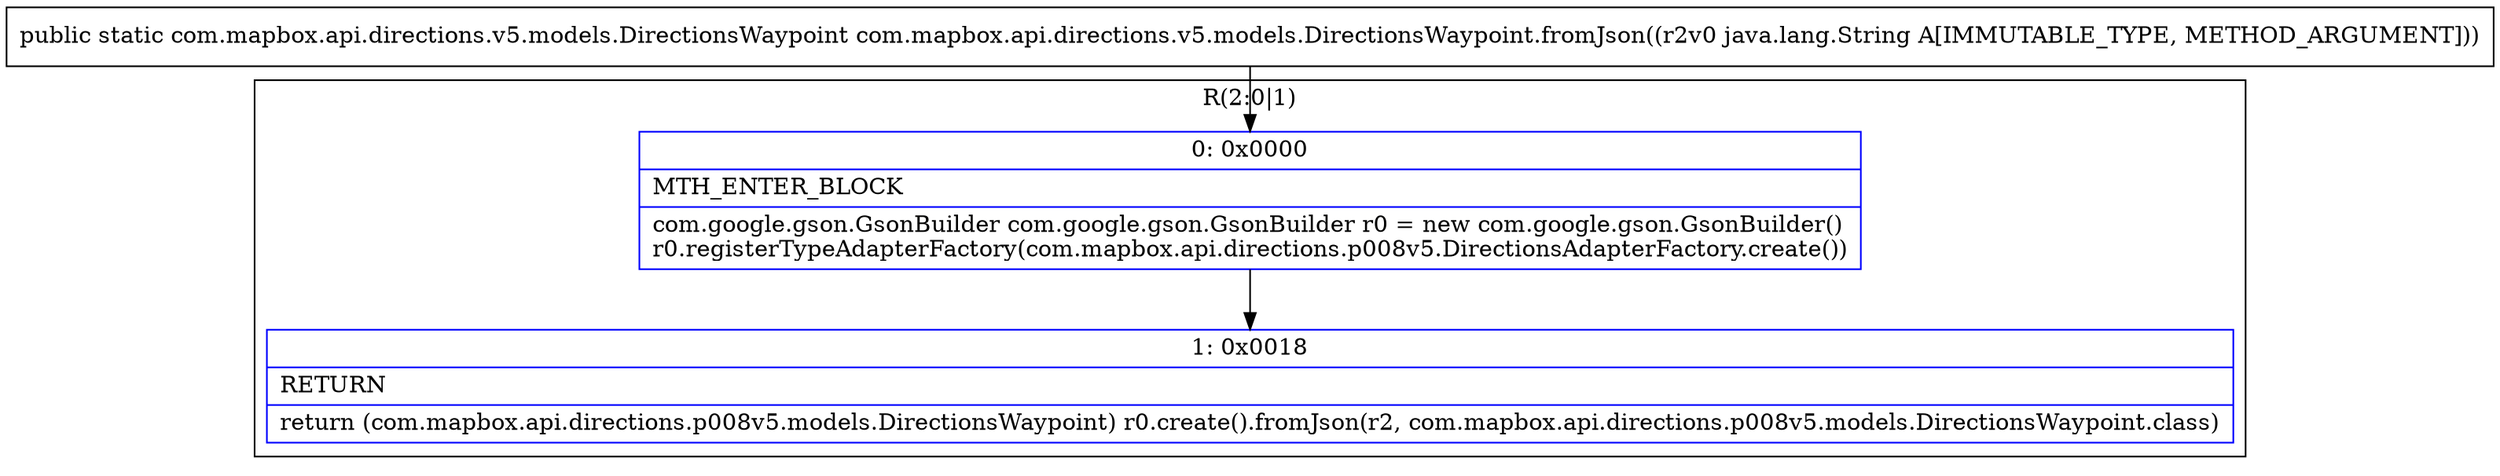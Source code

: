 digraph "CFG forcom.mapbox.api.directions.v5.models.DirectionsWaypoint.fromJson(Ljava\/lang\/String;)Lcom\/mapbox\/api\/directions\/v5\/models\/DirectionsWaypoint;" {
subgraph cluster_Region_1234813269 {
label = "R(2:0|1)";
node [shape=record,color=blue];
Node_0 [shape=record,label="{0\:\ 0x0000|MTH_ENTER_BLOCK\l|com.google.gson.GsonBuilder com.google.gson.GsonBuilder r0 = new com.google.gson.GsonBuilder()\lr0.registerTypeAdapterFactory(com.mapbox.api.directions.p008v5.DirectionsAdapterFactory.create())\l}"];
Node_1 [shape=record,label="{1\:\ 0x0018|RETURN\l|return (com.mapbox.api.directions.p008v5.models.DirectionsWaypoint) r0.create().fromJson(r2, com.mapbox.api.directions.p008v5.models.DirectionsWaypoint.class)\l}"];
}
MethodNode[shape=record,label="{public static com.mapbox.api.directions.v5.models.DirectionsWaypoint com.mapbox.api.directions.v5.models.DirectionsWaypoint.fromJson((r2v0 java.lang.String A[IMMUTABLE_TYPE, METHOD_ARGUMENT])) }"];
MethodNode -> Node_0;
Node_0 -> Node_1;
}

